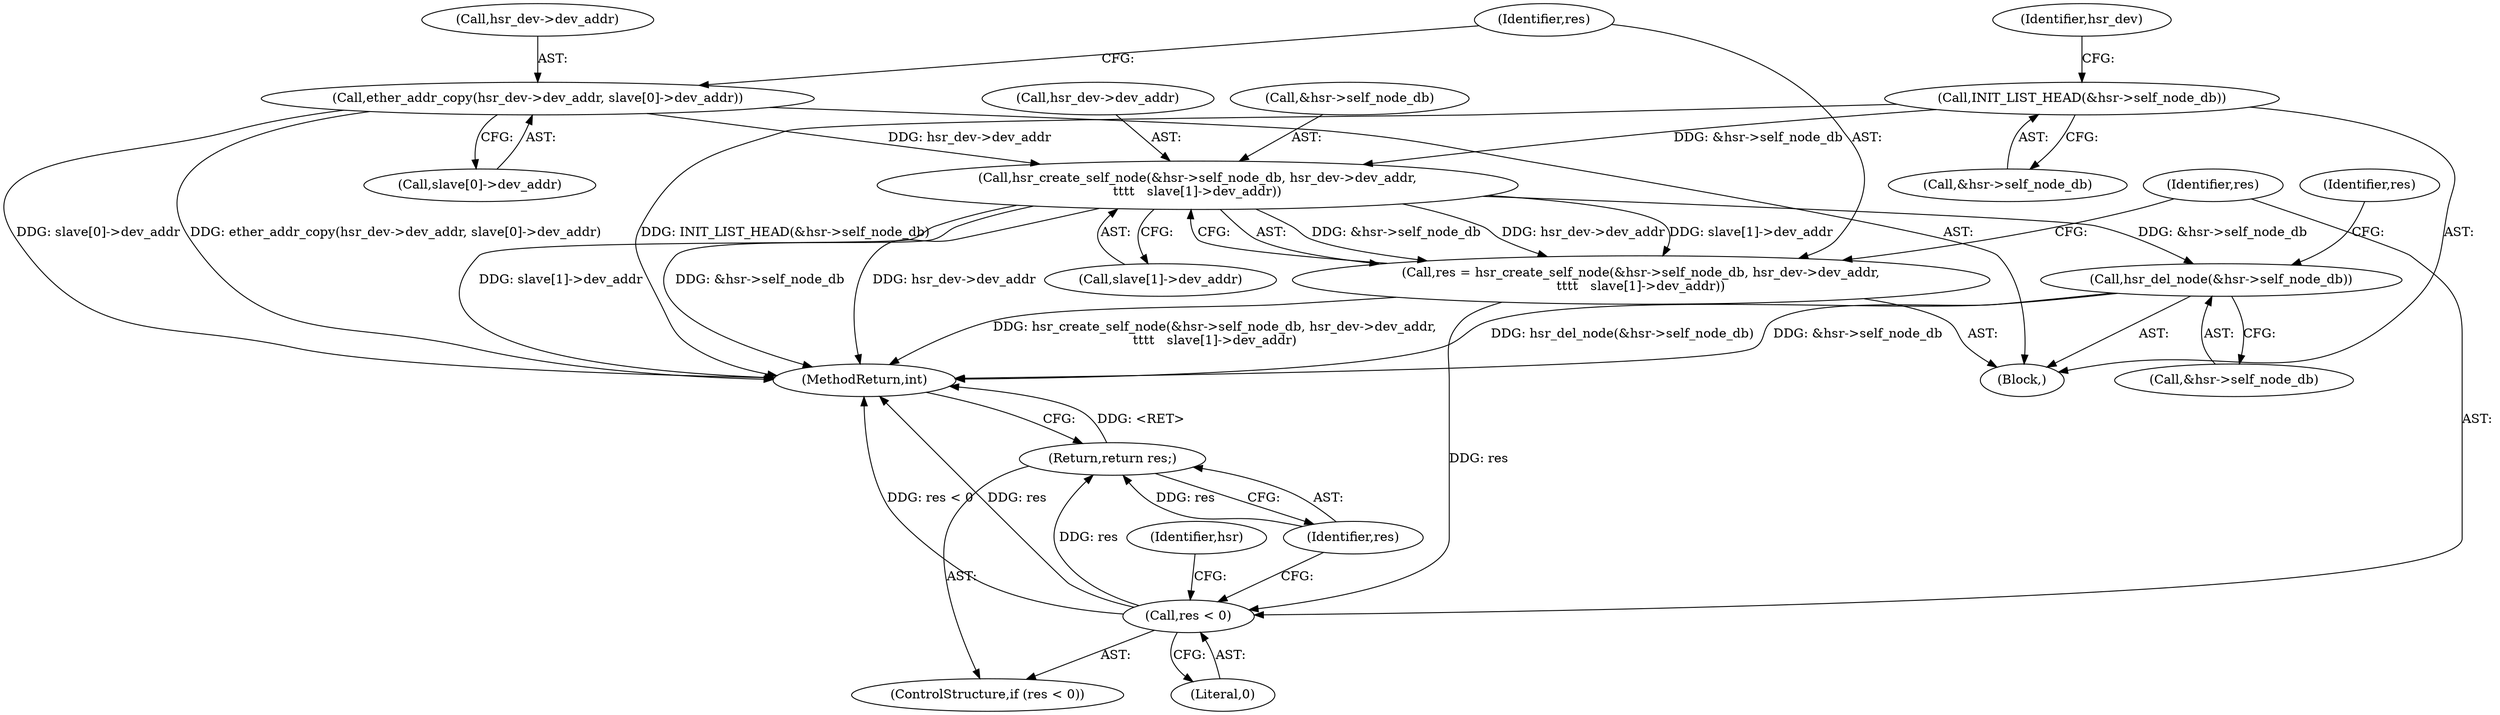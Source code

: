 digraph "0_linux_6caabe7f197d3466d238f70915d65301f1716626@API" {
"1000143" [label="(Call,hsr_create_self_node(&hsr->self_node_db, hsr_dev->dev_addr,\n\t\t\t\t   slave[1]->dev_addr))"];
"1000127" [label="(Call,INIT_LIST_HEAD(&hsr->self_node_db))"];
"1000132" [label="(Call,ether_addr_copy(hsr_dev->dev_addr, slave[0]->dev_addr))"];
"1000141" [label="(Call,res = hsr_create_self_node(&hsr->self_node_db, hsr_dev->dev_addr,\n\t\t\t\t   slave[1]->dev_addr))"];
"1000157" [label="(Call,res < 0)"];
"1000160" [label="(Return,return res;)"];
"1000265" [label="(Call,hsr_del_node(&hsr->self_node_db))"];
"1000128" [label="(Call,&hsr->self_node_db)"];
"1000151" [label="(Call,slave[1]->dev_addr)"];
"1000143" [label="(Call,hsr_create_self_node(&hsr->self_node_db, hsr_dev->dev_addr,\n\t\t\t\t   slave[1]->dev_addr))"];
"1000157" [label="(Call,res < 0)"];
"1000141" [label="(Call,res = hsr_create_self_node(&hsr->self_node_db, hsr_dev->dev_addr,\n\t\t\t\t   slave[1]->dev_addr))"];
"1000109" [label="(Block,)"];
"1000165" [label="(Identifier,hsr)"];
"1000161" [label="(Identifier,res)"];
"1000142" [label="(Identifier,res)"];
"1000156" [label="(ControlStructure,if (res < 0))"];
"1000271" [label="(Identifier,res)"];
"1000136" [label="(Call,slave[0]->dev_addr)"];
"1000148" [label="(Call,hsr_dev->dev_addr)"];
"1000160" [label="(Return,return res;)"];
"1000133" [label="(Call,hsr_dev->dev_addr)"];
"1000266" [label="(Call,&hsr->self_node_db)"];
"1000159" [label="(Literal,0)"];
"1000127" [label="(Call,INIT_LIST_HEAD(&hsr->self_node_db))"];
"1000265" [label="(Call,hsr_del_node(&hsr->self_node_db))"];
"1000272" [label="(MethodReturn,int)"];
"1000134" [label="(Identifier,hsr_dev)"];
"1000132" [label="(Call,ether_addr_copy(hsr_dev->dev_addr, slave[0]->dev_addr))"];
"1000158" [label="(Identifier,res)"];
"1000144" [label="(Call,&hsr->self_node_db)"];
"1000143" -> "1000141"  [label="AST: "];
"1000143" -> "1000151"  [label="CFG: "];
"1000144" -> "1000143"  [label="AST: "];
"1000148" -> "1000143"  [label="AST: "];
"1000151" -> "1000143"  [label="AST: "];
"1000141" -> "1000143"  [label="CFG: "];
"1000143" -> "1000272"  [label="DDG: slave[1]->dev_addr"];
"1000143" -> "1000272"  [label="DDG: &hsr->self_node_db"];
"1000143" -> "1000272"  [label="DDG: hsr_dev->dev_addr"];
"1000143" -> "1000141"  [label="DDG: &hsr->self_node_db"];
"1000143" -> "1000141"  [label="DDG: hsr_dev->dev_addr"];
"1000143" -> "1000141"  [label="DDG: slave[1]->dev_addr"];
"1000127" -> "1000143"  [label="DDG: &hsr->self_node_db"];
"1000132" -> "1000143"  [label="DDG: hsr_dev->dev_addr"];
"1000143" -> "1000265"  [label="DDG: &hsr->self_node_db"];
"1000127" -> "1000109"  [label="AST: "];
"1000127" -> "1000128"  [label="CFG: "];
"1000128" -> "1000127"  [label="AST: "];
"1000134" -> "1000127"  [label="CFG: "];
"1000127" -> "1000272"  [label="DDG: INIT_LIST_HEAD(&hsr->self_node_db)"];
"1000132" -> "1000109"  [label="AST: "];
"1000132" -> "1000136"  [label="CFG: "];
"1000133" -> "1000132"  [label="AST: "];
"1000136" -> "1000132"  [label="AST: "];
"1000142" -> "1000132"  [label="CFG: "];
"1000132" -> "1000272"  [label="DDG: ether_addr_copy(hsr_dev->dev_addr, slave[0]->dev_addr)"];
"1000132" -> "1000272"  [label="DDG: slave[0]->dev_addr"];
"1000141" -> "1000109"  [label="AST: "];
"1000142" -> "1000141"  [label="AST: "];
"1000158" -> "1000141"  [label="CFG: "];
"1000141" -> "1000272"  [label="DDG: hsr_create_self_node(&hsr->self_node_db, hsr_dev->dev_addr,\n\t\t\t\t   slave[1]->dev_addr)"];
"1000141" -> "1000157"  [label="DDG: res"];
"1000157" -> "1000156"  [label="AST: "];
"1000157" -> "1000159"  [label="CFG: "];
"1000158" -> "1000157"  [label="AST: "];
"1000159" -> "1000157"  [label="AST: "];
"1000161" -> "1000157"  [label="CFG: "];
"1000165" -> "1000157"  [label="CFG: "];
"1000157" -> "1000272"  [label="DDG: res < 0"];
"1000157" -> "1000272"  [label="DDG: res"];
"1000157" -> "1000160"  [label="DDG: res"];
"1000160" -> "1000156"  [label="AST: "];
"1000160" -> "1000161"  [label="CFG: "];
"1000161" -> "1000160"  [label="AST: "];
"1000272" -> "1000160"  [label="CFG: "];
"1000160" -> "1000272"  [label="DDG: <RET>"];
"1000161" -> "1000160"  [label="DDG: res"];
"1000265" -> "1000109"  [label="AST: "];
"1000265" -> "1000266"  [label="CFG: "];
"1000266" -> "1000265"  [label="AST: "];
"1000271" -> "1000265"  [label="CFG: "];
"1000265" -> "1000272"  [label="DDG: hsr_del_node(&hsr->self_node_db)"];
"1000265" -> "1000272"  [label="DDG: &hsr->self_node_db"];
}
